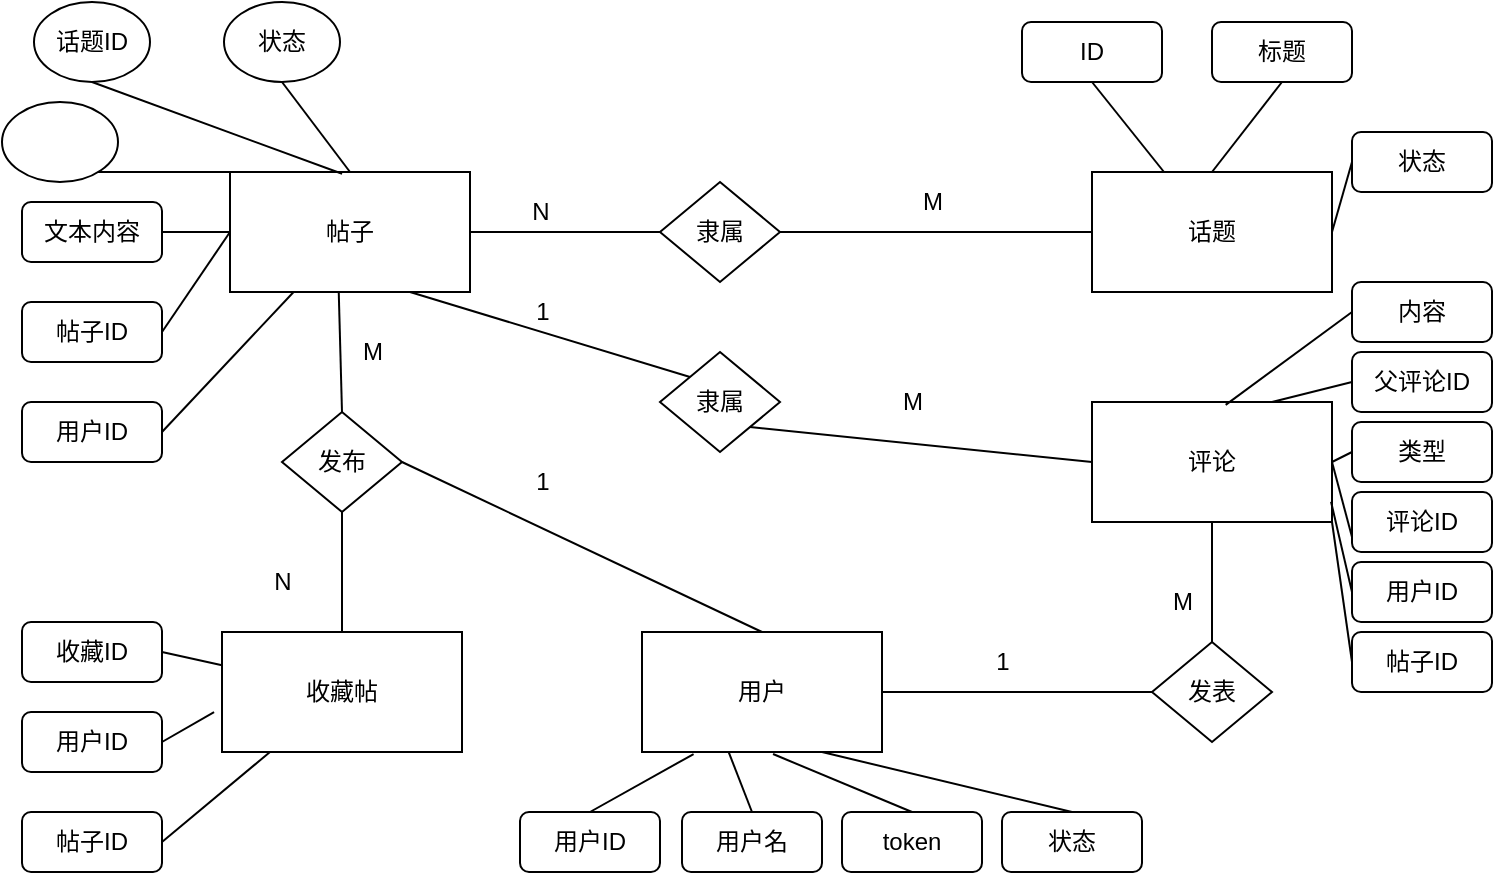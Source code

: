 <mxfile version="17.4.6" type="github">
  <diagram id="v-0yNBKLQEYkASYs1LeN" name="Page-1">
    <mxGraphModel dx="566" dy="308" grid="1" gridSize="10" guides="1" tooltips="1" connect="1" arrows="1" fold="1" page="1" pageScale="1" pageWidth="827" pageHeight="1169" math="0" shadow="0">
      <root>
        <mxCell id="0" />
        <mxCell id="1" parent="0" />
        <mxCell id="ejY3GY-Bhjg4bqdumry0-2" style="rounded=0;orthogonalLoop=1;jettySize=auto;html=1;exitX=0.5;exitY=0;exitDx=0;exitDy=0;entryX=1;entryY=0.5;entryDx=0;entryDy=0;endArrow=none;endFill=0;" parent="1" source="YZK5T-PvoIzCCBNRR7O4-36" target="YZK5T-PvoIzCCBNRR7O4-41" edge="1">
          <mxGeometry relative="1" as="geometry" />
        </mxCell>
        <mxCell id="ejY3GY-Bhjg4bqdumry0-10" style="edgeStyle=none;rounded=0;orthogonalLoop=1;jettySize=auto;html=1;exitX=1;exitY=0.5;exitDx=0;exitDy=0;entryX=0;entryY=0.5;entryDx=0;entryDy=0;endArrow=none;endFill=0;" parent="1" source="YZK5T-PvoIzCCBNRR7O4-36" target="YZK5T-PvoIzCCBNRR7O4-59" edge="1">
          <mxGeometry relative="1" as="geometry" />
        </mxCell>
        <mxCell id="YZK5T-PvoIzCCBNRR7O4-36" value="用户" style="rounded=0;whiteSpace=wrap;html=1;" parent="1" vertex="1">
          <mxGeometry x="620" y="800" width="120" height="60" as="geometry" />
        </mxCell>
        <mxCell id="YZK5T-PvoIzCCBNRR7O4-53" style="edgeStyle=none;rounded=0;orthogonalLoop=1;jettySize=auto;html=1;exitX=1;exitY=0.5;exitDx=0;exitDy=0;entryX=0;entryY=0.5;entryDx=0;entryDy=0;endArrow=none;endFill=0;" parent="1" source="YZK5T-PvoIzCCBNRR7O4-37" target="YZK5T-PvoIzCCBNRR7O4-52" edge="1">
          <mxGeometry relative="1" as="geometry" />
        </mxCell>
        <mxCell id="YZK5T-PvoIzCCBNRR7O4-37" value="帖子" style="rounded=0;whiteSpace=wrap;html=1;" parent="1" vertex="1">
          <mxGeometry x="414" y="570" width="120" height="60" as="geometry" />
        </mxCell>
        <mxCell id="YZK5T-PvoIzCCBNRR7O4-39" value="收藏帖" style="rounded=0;whiteSpace=wrap;html=1;" parent="1" vertex="1">
          <mxGeometry x="410" y="800" width="120" height="60" as="geometry" />
        </mxCell>
        <mxCell id="YZK5T-PvoIzCCBNRR7O4-98" style="edgeStyle=none;rounded=0;orthogonalLoop=1;jettySize=auto;html=1;exitX=1;exitY=0.5;exitDx=0;exitDy=0;entryX=0;entryY=0.5;entryDx=0;entryDy=0;endArrow=none;endFill=0;" parent="1" source="YZK5T-PvoIzCCBNRR7O4-40" target="YZK5T-PvoIzCCBNRR7O4-97" edge="1">
          <mxGeometry relative="1" as="geometry" />
        </mxCell>
        <mxCell id="YZK5T-PvoIzCCBNRR7O4-40" value="话题" style="rounded=0;whiteSpace=wrap;html=1;" parent="1" vertex="1">
          <mxGeometry x="845" y="570" width="120" height="60" as="geometry" />
        </mxCell>
        <mxCell id="YZK5T-PvoIzCCBNRR7O4-43" style="edgeStyle=none;rounded=0;orthogonalLoop=1;jettySize=auto;html=1;exitX=0.5;exitY=0;exitDx=0;exitDy=0;entryX=0.453;entryY=0.994;entryDx=0;entryDy=0;entryPerimeter=0;endArrow=none;endFill=0;" parent="1" source="YZK5T-PvoIzCCBNRR7O4-41" target="YZK5T-PvoIzCCBNRR7O4-37" edge="1">
          <mxGeometry relative="1" as="geometry" />
        </mxCell>
        <mxCell id="ejY3GY-Bhjg4bqdumry0-9" style="edgeStyle=none;rounded=0;orthogonalLoop=1;jettySize=auto;html=1;exitX=0.5;exitY=1;exitDx=0;exitDy=0;endArrow=none;endFill=0;" parent="1" source="YZK5T-PvoIzCCBNRR7O4-41" target="YZK5T-PvoIzCCBNRR7O4-39" edge="1">
          <mxGeometry relative="1" as="geometry" />
        </mxCell>
        <mxCell id="YZK5T-PvoIzCCBNRR7O4-41" value="发布" style="rhombus;whiteSpace=wrap;html=1;" parent="1" vertex="1">
          <mxGeometry x="440" y="690" width="60" height="50" as="geometry" />
        </mxCell>
        <mxCell id="YZK5T-PvoIzCCBNRR7O4-44" value="1" style="text;html=1;align=center;verticalAlign=middle;resizable=0;points=[];autosize=1;strokeColor=none;fillColor=none;" parent="1" vertex="1">
          <mxGeometry x="560" y="715" width="20" height="20" as="geometry" />
        </mxCell>
        <mxCell id="YZK5T-PvoIzCCBNRR7O4-50" value="M" style="text;html=1;align=center;verticalAlign=middle;resizable=0;points=[];autosize=1;strokeColor=none;fillColor=none;" parent="1" vertex="1">
          <mxGeometry x="470" y="650" width="30" height="20" as="geometry" />
        </mxCell>
        <mxCell id="YZK5T-PvoIzCCBNRR7O4-54" style="edgeStyle=none;rounded=0;orthogonalLoop=1;jettySize=auto;html=1;exitX=1;exitY=0.5;exitDx=0;exitDy=0;entryX=0;entryY=0.5;entryDx=0;entryDy=0;endArrow=none;endFill=0;" parent="1" source="YZK5T-PvoIzCCBNRR7O4-52" target="YZK5T-PvoIzCCBNRR7O4-40" edge="1">
          <mxGeometry relative="1" as="geometry" />
        </mxCell>
        <mxCell id="YZK5T-PvoIzCCBNRR7O4-52" value="隶属" style="rhombus;whiteSpace=wrap;html=1;" parent="1" vertex="1">
          <mxGeometry x="629" y="575" width="60" height="50" as="geometry" />
        </mxCell>
        <mxCell id="YZK5T-PvoIzCCBNRR7O4-55" value="N" style="text;html=1;align=center;verticalAlign=middle;resizable=0;points=[];autosize=1;strokeColor=none;fillColor=none;" parent="1" vertex="1">
          <mxGeometry x="559" y="580" width="20" height="20" as="geometry" />
        </mxCell>
        <mxCell id="YZK5T-PvoIzCCBNRR7O4-56" value="M" style="text;html=1;align=center;verticalAlign=middle;resizable=0;points=[];autosize=1;strokeColor=none;fillColor=none;" parent="1" vertex="1">
          <mxGeometry x="750" y="575" width="30" height="20" as="geometry" />
        </mxCell>
        <mxCell id="YZK5T-PvoIzCCBNRR7O4-62" value="" style="edgeStyle=none;rounded=0;orthogonalLoop=1;jettySize=auto;html=1;endArrow=none;endFill=0;" parent="1" source="YZK5T-PvoIzCCBNRR7O4-59" target="YZK5T-PvoIzCCBNRR7O4-61" edge="1">
          <mxGeometry relative="1" as="geometry" />
        </mxCell>
        <mxCell id="YZK5T-PvoIzCCBNRR7O4-59" value="发表" style="rhombus;whiteSpace=wrap;html=1;" parent="1" vertex="1">
          <mxGeometry x="875" y="805" width="60" height="50" as="geometry" />
        </mxCell>
        <mxCell id="YZK5T-PvoIzCCBNRR7O4-115" style="edgeStyle=none;rounded=0;orthogonalLoop=1;jettySize=auto;html=1;exitX=1;exitY=1;exitDx=0;exitDy=0;entryX=0;entryY=0.5;entryDx=0;entryDy=0;endArrow=none;endFill=0;" parent="1" source="YZK5T-PvoIzCCBNRR7O4-61" target="YZK5T-PvoIzCCBNRR7O4-105" edge="1">
          <mxGeometry relative="1" as="geometry" />
        </mxCell>
        <mxCell id="YZK5T-PvoIzCCBNRR7O4-61" value="评论" style="rounded=0;whiteSpace=wrap;html=1;" parent="1" vertex="1">
          <mxGeometry x="845" y="685" width="120" height="60" as="geometry" />
        </mxCell>
        <mxCell id="YZK5T-PvoIzCCBNRR7O4-64" value="M" style="text;html=1;align=center;verticalAlign=middle;resizable=0;points=[];autosize=1;strokeColor=none;fillColor=none;" parent="1" vertex="1">
          <mxGeometry x="875" y="775" width="30" height="20" as="geometry" />
        </mxCell>
        <mxCell id="YZK5T-PvoIzCCBNRR7O4-66" style="edgeStyle=none;rounded=0;orthogonalLoop=1;jettySize=auto;html=1;exitX=1;exitY=1;exitDx=0;exitDy=0;entryX=0;entryY=0.5;entryDx=0;entryDy=0;endArrow=none;endFill=0;" parent="1" source="YZK5T-PvoIzCCBNRR7O4-65" target="YZK5T-PvoIzCCBNRR7O4-61" edge="1">
          <mxGeometry relative="1" as="geometry" />
        </mxCell>
        <mxCell id="YZK5T-PvoIzCCBNRR7O4-67" style="edgeStyle=none;rounded=0;orthogonalLoop=1;jettySize=auto;html=1;exitX=0;exitY=0;exitDx=0;exitDy=0;entryX=0.75;entryY=1;entryDx=0;entryDy=0;endArrow=none;endFill=0;" parent="1" source="YZK5T-PvoIzCCBNRR7O4-65" target="YZK5T-PvoIzCCBNRR7O4-37" edge="1">
          <mxGeometry relative="1" as="geometry" />
        </mxCell>
        <mxCell id="YZK5T-PvoIzCCBNRR7O4-65" value="隶属" style="rhombus;whiteSpace=wrap;html=1;" parent="1" vertex="1">
          <mxGeometry x="629" y="660" width="60" height="50" as="geometry" />
        </mxCell>
        <mxCell id="YZK5T-PvoIzCCBNRR7O4-68" value="1" style="text;html=1;align=center;verticalAlign=middle;resizable=0;points=[];autosize=1;strokeColor=none;fillColor=none;" parent="1" vertex="1">
          <mxGeometry x="560" y="630" width="20" height="20" as="geometry" />
        </mxCell>
        <mxCell id="YZK5T-PvoIzCCBNRR7O4-69" value="M" style="text;html=1;align=center;verticalAlign=middle;resizable=0;points=[];autosize=1;strokeColor=none;fillColor=none;" parent="1" vertex="1">
          <mxGeometry x="740" y="675" width="30" height="20" as="geometry" />
        </mxCell>
        <mxCell id="YZK5T-PvoIzCCBNRR7O4-74" style="edgeStyle=none;rounded=0;orthogonalLoop=1;jettySize=auto;html=1;exitX=0.5;exitY=0;exitDx=0;exitDy=0;entryX=0.215;entryY=1.017;entryDx=0;entryDy=0;entryPerimeter=0;endArrow=none;endFill=0;" parent="1" source="YZK5T-PvoIzCCBNRR7O4-70" target="YZK5T-PvoIzCCBNRR7O4-36" edge="1">
          <mxGeometry relative="1" as="geometry" />
        </mxCell>
        <mxCell id="YZK5T-PvoIzCCBNRR7O4-70" value="用户ID" style="rounded=1;whiteSpace=wrap;html=1;" parent="1" vertex="1">
          <mxGeometry x="559" y="890" width="70" height="30" as="geometry" />
        </mxCell>
        <mxCell id="YZK5T-PvoIzCCBNRR7O4-75" style="edgeStyle=none;rounded=0;orthogonalLoop=1;jettySize=auto;html=1;exitX=0.5;exitY=0;exitDx=0;exitDy=0;entryX=0.362;entryY=1.005;entryDx=0;entryDy=0;entryPerimeter=0;endArrow=none;endFill=0;" parent="1" source="YZK5T-PvoIzCCBNRR7O4-71" target="YZK5T-PvoIzCCBNRR7O4-36" edge="1">
          <mxGeometry relative="1" as="geometry" />
        </mxCell>
        <mxCell id="YZK5T-PvoIzCCBNRR7O4-71" value="用户名" style="rounded=1;whiteSpace=wrap;html=1;" parent="1" vertex="1">
          <mxGeometry x="640" y="890" width="70" height="30" as="geometry" />
        </mxCell>
        <mxCell id="YZK5T-PvoIzCCBNRR7O4-76" style="edgeStyle=none;rounded=0;orthogonalLoop=1;jettySize=auto;html=1;exitX=0.5;exitY=0;exitDx=0;exitDy=0;entryX=0.546;entryY=1.017;entryDx=0;entryDy=0;entryPerimeter=0;endArrow=none;endFill=0;" parent="1" source="YZK5T-PvoIzCCBNRR7O4-72" target="YZK5T-PvoIzCCBNRR7O4-36" edge="1">
          <mxGeometry relative="1" as="geometry" />
        </mxCell>
        <mxCell id="YZK5T-PvoIzCCBNRR7O4-72" value="token" style="rounded=1;whiteSpace=wrap;html=1;" parent="1" vertex="1">
          <mxGeometry x="720" y="890" width="70" height="30" as="geometry" />
        </mxCell>
        <mxCell id="YZK5T-PvoIzCCBNRR7O4-77" style="edgeStyle=none;rounded=0;orthogonalLoop=1;jettySize=auto;html=1;exitX=0.5;exitY=0;exitDx=0;exitDy=0;entryX=0.75;entryY=1;entryDx=0;entryDy=0;endArrow=none;endFill=0;" parent="1" source="YZK5T-PvoIzCCBNRR7O4-73" target="YZK5T-PvoIzCCBNRR7O4-36" edge="1">
          <mxGeometry relative="1" as="geometry" />
        </mxCell>
        <mxCell id="YZK5T-PvoIzCCBNRR7O4-73" value="状态" style="rounded=1;whiteSpace=wrap;html=1;" parent="1" vertex="1">
          <mxGeometry x="800" y="890" width="70" height="30" as="geometry" />
        </mxCell>
        <mxCell id="YZK5T-PvoIzCCBNRR7O4-82" style="edgeStyle=none;rounded=0;orthogonalLoop=1;jettySize=auto;html=1;exitX=1;exitY=0.5;exitDx=0;exitDy=0;endArrow=none;endFill=0;" parent="1" source="YZK5T-PvoIzCCBNRR7O4-78" target="YZK5T-PvoIzCCBNRR7O4-39" edge="1">
          <mxGeometry relative="1" as="geometry" />
        </mxCell>
        <mxCell id="YZK5T-PvoIzCCBNRR7O4-78" value="帖子ID" style="rounded=1;whiteSpace=wrap;html=1;" parent="1" vertex="1">
          <mxGeometry x="310" y="890" width="70" height="30" as="geometry" />
        </mxCell>
        <mxCell id="YZK5T-PvoIzCCBNRR7O4-83" style="edgeStyle=none;rounded=0;orthogonalLoop=1;jettySize=auto;html=1;exitX=1;exitY=0.5;exitDx=0;exitDy=0;entryX=-0.033;entryY=0.667;entryDx=0;entryDy=0;entryPerimeter=0;endArrow=none;endFill=0;" parent="1" source="YZK5T-PvoIzCCBNRR7O4-79" target="YZK5T-PvoIzCCBNRR7O4-39" edge="1">
          <mxGeometry relative="1" as="geometry" />
        </mxCell>
        <mxCell id="YZK5T-PvoIzCCBNRR7O4-79" value="用户ID" style="rounded=1;whiteSpace=wrap;html=1;" parent="1" vertex="1">
          <mxGeometry x="310" y="840" width="70" height="30" as="geometry" />
        </mxCell>
        <mxCell id="YZK5T-PvoIzCCBNRR7O4-84" style="edgeStyle=none;rounded=0;orthogonalLoop=1;jettySize=auto;html=1;exitX=1;exitY=0.5;exitDx=0;exitDy=0;endArrow=none;endFill=0;" parent="1" source="YZK5T-PvoIzCCBNRR7O4-80" target="YZK5T-PvoIzCCBNRR7O4-39" edge="1">
          <mxGeometry relative="1" as="geometry" />
        </mxCell>
        <mxCell id="YZK5T-PvoIzCCBNRR7O4-80" value="收藏ID" style="rounded=1;whiteSpace=wrap;html=1;" parent="1" vertex="1">
          <mxGeometry x="310" y="795" width="70" height="30" as="geometry" />
        </mxCell>
        <mxCell id="YZK5T-PvoIzCCBNRR7O4-91" style="edgeStyle=none;rounded=0;orthogonalLoop=1;jettySize=auto;html=1;exitX=1;exitY=0.5;exitDx=0;exitDy=0;endArrow=none;endFill=0;" parent="1" source="YZK5T-PvoIzCCBNRR7O4-85" target="YZK5T-PvoIzCCBNRR7O4-37" edge="1">
          <mxGeometry relative="1" as="geometry" />
        </mxCell>
        <mxCell id="YZK5T-PvoIzCCBNRR7O4-85" value="用户ID" style="rounded=1;whiteSpace=wrap;html=1;" parent="1" vertex="1">
          <mxGeometry x="310" y="685" width="70" height="30" as="geometry" />
        </mxCell>
        <mxCell id="YZK5T-PvoIzCCBNRR7O4-92" style="edgeStyle=none;rounded=0;orthogonalLoop=1;jettySize=auto;html=1;exitX=1;exitY=0.5;exitDx=0;exitDy=0;entryX=0;entryY=0.5;entryDx=0;entryDy=0;endArrow=none;endFill=0;" parent="1" source="YZK5T-PvoIzCCBNRR7O4-86" target="YZK5T-PvoIzCCBNRR7O4-37" edge="1">
          <mxGeometry relative="1" as="geometry" />
        </mxCell>
        <mxCell id="YZK5T-PvoIzCCBNRR7O4-86" value="帖子ID&lt;span style=&quot;color: rgba(0 , 0 , 0 , 0) ; font-family: monospace ; font-size: 0px&quot;&gt;%3CmxGraphModel%3E%3Croot%3E%3CmxCell%20id%3D%220%22%2F%3E%3CmxCell%20id%3D%221%22%20parent%3D%220%22%2F%3E%3CmxCell%20id%3D%222%22%20value%3D%22%E7%94%A8%E6%88%B7ID%22%20style%3D%22rounded%3D1%3BwhiteSpace%3Dwrap%3Bhtml%3D1%3B%22%20vertex%3D%221%22%20parent%3D%221%22%3E%3CmxGeometry%20x%3D%22340%22%20y%3D%221060%22%20width%3D%2270%22%20height%3D%2230%22%20as%3D%22geometry%22%2F%3E%3C%2FmxCell%3E%3C%2Froot%3E%3C%2FmxGraphModel%3E&lt;/span&gt;" style="rounded=1;whiteSpace=wrap;html=1;" parent="1" vertex="1">
          <mxGeometry x="310" y="635" width="70" height="30" as="geometry" />
        </mxCell>
        <mxCell id="YZK5T-PvoIzCCBNRR7O4-93" style="edgeStyle=none;rounded=0;orthogonalLoop=1;jettySize=auto;html=1;exitX=1;exitY=0.5;exitDx=0;exitDy=0;endArrow=none;endFill=0;" parent="1" source="YZK5T-PvoIzCCBNRR7O4-87" target="YZK5T-PvoIzCCBNRR7O4-37" edge="1">
          <mxGeometry relative="1" as="geometry" />
        </mxCell>
        <mxCell id="YZK5T-PvoIzCCBNRR7O4-87" value="文本内容" style="rounded=1;whiteSpace=wrap;html=1;" parent="1" vertex="1">
          <mxGeometry x="310" y="585" width="70" height="30" as="geometry" />
        </mxCell>
        <mxCell id="YZK5T-PvoIzCCBNRR7O4-94" style="edgeStyle=none;rounded=0;orthogonalLoop=1;jettySize=auto;html=1;exitX=0.5;exitY=1;exitDx=0;exitDy=0;entryX=0.25;entryY=0;entryDx=0;entryDy=0;endArrow=none;endFill=0;" parent="1" target="YZK5T-PvoIzCCBNRR7O4-37" edge="1">
          <mxGeometry relative="1" as="geometry">
            <mxPoint x="345" y="570" as="sourcePoint" />
          </mxGeometry>
        </mxCell>
        <mxCell id="YZK5T-PvoIzCCBNRR7O4-95" style="edgeStyle=none;rounded=0;orthogonalLoop=1;jettySize=auto;html=1;exitX=0.5;exitY=1;exitDx=0;exitDy=0;entryX=0.467;entryY=0.015;entryDx=0;entryDy=0;entryPerimeter=0;endArrow=none;endFill=0;" parent="1" target="YZK5T-PvoIzCCBNRR7O4-37" edge="1">
          <mxGeometry relative="1" as="geometry">
            <mxPoint x="345" y="525" as="sourcePoint" />
          </mxGeometry>
        </mxCell>
        <mxCell id="ejY3GY-Bhjg4bqdumry0-5" style="edgeStyle=none;rounded=0;orthogonalLoop=1;jettySize=auto;html=1;exitX=0.5;exitY=1;exitDx=0;exitDy=0;entryX=0.5;entryY=0;entryDx=0;entryDy=0;endArrow=none;endFill=0;" parent="1" target="YZK5T-PvoIzCCBNRR7O4-37" edge="1">
          <mxGeometry relative="1" as="geometry">
            <mxPoint x="440" y="525" as="sourcePoint" />
          </mxGeometry>
        </mxCell>
        <mxCell id="YZK5T-PvoIzCCBNRR7O4-97" value="状态" style="rounded=1;whiteSpace=wrap;html=1;" parent="1" vertex="1">
          <mxGeometry x="975" y="550" width="70" height="30" as="geometry" />
        </mxCell>
        <mxCell id="ejY3GY-Bhjg4bqdumry0-20" style="edgeStyle=none;rounded=0;orthogonalLoop=1;jettySize=auto;html=1;exitX=0.5;exitY=1;exitDx=0;exitDy=0;entryX=0.5;entryY=0;entryDx=0;entryDy=0;endArrow=none;endFill=0;" parent="1" source="YZK5T-PvoIzCCBNRR7O4-99" target="YZK5T-PvoIzCCBNRR7O4-40" edge="1">
          <mxGeometry relative="1" as="geometry" />
        </mxCell>
        <mxCell id="YZK5T-PvoIzCCBNRR7O4-99" value="标题" style="rounded=1;whiteSpace=wrap;html=1;" parent="1" vertex="1">
          <mxGeometry x="905" y="495" width="70" height="30" as="geometry" />
        </mxCell>
        <mxCell id="ejY3GY-Bhjg4bqdumry0-19" style="edgeStyle=none;rounded=0;orthogonalLoop=1;jettySize=auto;html=1;exitX=0.5;exitY=1;exitDx=0;exitDy=0;endArrow=none;endFill=0;" parent="1" source="YZK5T-PvoIzCCBNRR7O4-100" target="YZK5T-PvoIzCCBNRR7O4-40" edge="1">
          <mxGeometry relative="1" as="geometry" />
        </mxCell>
        <mxCell id="YZK5T-PvoIzCCBNRR7O4-100" value="ID" style="rounded=1;whiteSpace=wrap;html=1;" parent="1" vertex="1">
          <mxGeometry x="810" y="495" width="70" height="30" as="geometry" />
        </mxCell>
        <mxCell id="YZK5T-PvoIzCCBNRR7O4-113" style="edgeStyle=none;rounded=0;orthogonalLoop=1;jettySize=auto;html=1;exitX=0;exitY=0.75;exitDx=0;exitDy=0;entryX=1;entryY=0.5;entryDx=0;entryDy=0;endArrow=none;endFill=0;" parent="1" source="YZK5T-PvoIzCCBNRR7O4-103" target="YZK5T-PvoIzCCBNRR7O4-61" edge="1">
          <mxGeometry relative="1" as="geometry" />
        </mxCell>
        <mxCell id="YZK5T-PvoIzCCBNRR7O4-103" value="评论ID" style="rounded=1;whiteSpace=wrap;html=1;" parent="1" vertex="1">
          <mxGeometry x="975" y="730" width="70" height="30" as="geometry" />
        </mxCell>
        <mxCell id="YZK5T-PvoIzCCBNRR7O4-114" style="edgeStyle=none;rounded=0;orthogonalLoop=1;jettySize=auto;html=1;exitX=0;exitY=0.5;exitDx=0;exitDy=0;entryX=0.996;entryY=0.831;entryDx=0;entryDy=0;entryPerimeter=0;endArrow=none;endFill=0;" parent="1" source="YZK5T-PvoIzCCBNRR7O4-104" target="YZK5T-PvoIzCCBNRR7O4-61" edge="1">
          <mxGeometry relative="1" as="geometry" />
        </mxCell>
        <mxCell id="YZK5T-PvoIzCCBNRR7O4-104" value="用户ID" style="rounded=1;whiteSpace=wrap;html=1;" parent="1" vertex="1">
          <mxGeometry x="975" y="765" width="70" height="30" as="geometry" />
        </mxCell>
        <mxCell id="YZK5T-PvoIzCCBNRR7O4-105" value="帖子ID" style="rounded=1;whiteSpace=wrap;html=1;" parent="1" vertex="1">
          <mxGeometry x="975" y="800" width="70" height="30" as="geometry" />
        </mxCell>
        <mxCell id="ejY3GY-Bhjg4bqdumry0-15" style="edgeStyle=none;rounded=0;orthogonalLoop=1;jettySize=auto;html=1;exitX=0;exitY=0.5;exitDx=0;exitDy=0;entryX=0.557;entryY=0.024;entryDx=0;entryDy=0;entryPerimeter=0;endArrow=none;endFill=0;" parent="1" source="YZK5T-PvoIzCCBNRR7O4-106" target="YZK5T-PvoIzCCBNRR7O4-61" edge="1">
          <mxGeometry relative="1" as="geometry" />
        </mxCell>
        <mxCell id="YZK5T-PvoIzCCBNRR7O4-106" value="内容" style="rounded=1;whiteSpace=wrap;html=1;" parent="1" vertex="1">
          <mxGeometry x="975" y="625" width="70" height="30" as="geometry" />
        </mxCell>
        <mxCell id="ejY3GY-Bhjg4bqdumry0-16" style="edgeStyle=none;rounded=0;orthogonalLoop=1;jettySize=auto;html=1;exitX=0;exitY=0.5;exitDx=0;exitDy=0;entryX=0.75;entryY=0;entryDx=0;entryDy=0;endArrow=none;endFill=0;" parent="1" source="YZK5T-PvoIzCCBNRR7O4-107" target="YZK5T-PvoIzCCBNRR7O4-61" edge="1">
          <mxGeometry relative="1" as="geometry" />
        </mxCell>
        <mxCell id="YZK5T-PvoIzCCBNRR7O4-107" value="父评论ID" style="rounded=1;whiteSpace=wrap;html=1;" parent="1" vertex="1">
          <mxGeometry x="975" y="660" width="70" height="30" as="geometry" />
        </mxCell>
        <mxCell id="ejY3GY-Bhjg4bqdumry0-14" style="edgeStyle=none;rounded=0;orthogonalLoop=1;jettySize=auto;html=1;exitX=0;exitY=0.5;exitDx=0;exitDy=0;entryX=1;entryY=0.5;entryDx=0;entryDy=0;endArrow=none;endFill=0;" parent="1" source="YZK5T-PvoIzCCBNRR7O4-109" target="YZK5T-PvoIzCCBNRR7O4-61" edge="1">
          <mxGeometry relative="1" as="geometry" />
        </mxCell>
        <mxCell id="YZK5T-PvoIzCCBNRR7O4-109" value="类型" style="rounded=1;whiteSpace=wrap;html=1;" parent="1" vertex="1">
          <mxGeometry x="975" y="695" width="70" height="30" as="geometry" />
        </mxCell>
        <mxCell id="ejY3GY-Bhjg4bqdumry0-3" value="N" style="text;html=1;align=center;verticalAlign=middle;resizable=0;points=[];autosize=1;strokeColor=none;fillColor=none;" parent="1" vertex="1">
          <mxGeometry x="430" y="765" width="20" height="20" as="geometry" />
        </mxCell>
        <mxCell id="ejY3GY-Bhjg4bqdumry0-11" value="1" style="text;html=1;align=center;verticalAlign=middle;resizable=0;points=[];autosize=1;strokeColor=none;fillColor=none;" parent="1" vertex="1">
          <mxGeometry x="790" y="805" width="20" height="20" as="geometry" />
        </mxCell>
        <mxCell id="HtTtsSmV7c3WORPsiRok-1" value="话题ID" style="ellipse;whiteSpace=wrap;html=1;" vertex="1" parent="1">
          <mxGeometry x="316" y="485" width="58" height="40" as="geometry" />
        </mxCell>
        <mxCell id="HtTtsSmV7c3WORPsiRok-3" value="状态" style="ellipse;whiteSpace=wrap;html=1;" vertex="1" parent="1">
          <mxGeometry x="411" y="485" width="58" height="40" as="geometry" />
        </mxCell>
        <mxCell id="HtTtsSmV7c3WORPsiRok-4" value="&lt;span style=&quot;color: rgba(0 , 0 , 0 , 0) ; font-family: monospace ; font-size: 0px&quot;&gt;%3CmxGraphModel%3E%3Croot%3E%3CmxCell%20id%3D%220%22%2F%3E%3CmxCell%20id%3D%221%22%20parent%3D%220%22%2F%3E%3CmxCell%20id%3D%222%22%20value%3D%22%E8%AF%9D%E9%A2%98ID%22%20style%3D%22ellipse%3BwhiteSpace%3Dwrap%3Bhtml%3D1%3B%22%20vertex%3D%221%22%20parent%3D%221%22%3E%3CmxGeometry%20x%3D%22316%22%20y%3D%22485%22%20width%3D%2258%22%20height%3D%2240%22%20as%3D%22geometry%22%2F%3E%3C%2FmxCell%3E%3C%2Froot%3E%3C%2FmxGraphModel%3E&lt;/span&gt;" style="ellipse;whiteSpace=wrap;html=1;" vertex="1" parent="1">
          <mxGeometry x="300" y="535" width="58" height="40" as="geometry" />
        </mxCell>
      </root>
    </mxGraphModel>
  </diagram>
</mxfile>

